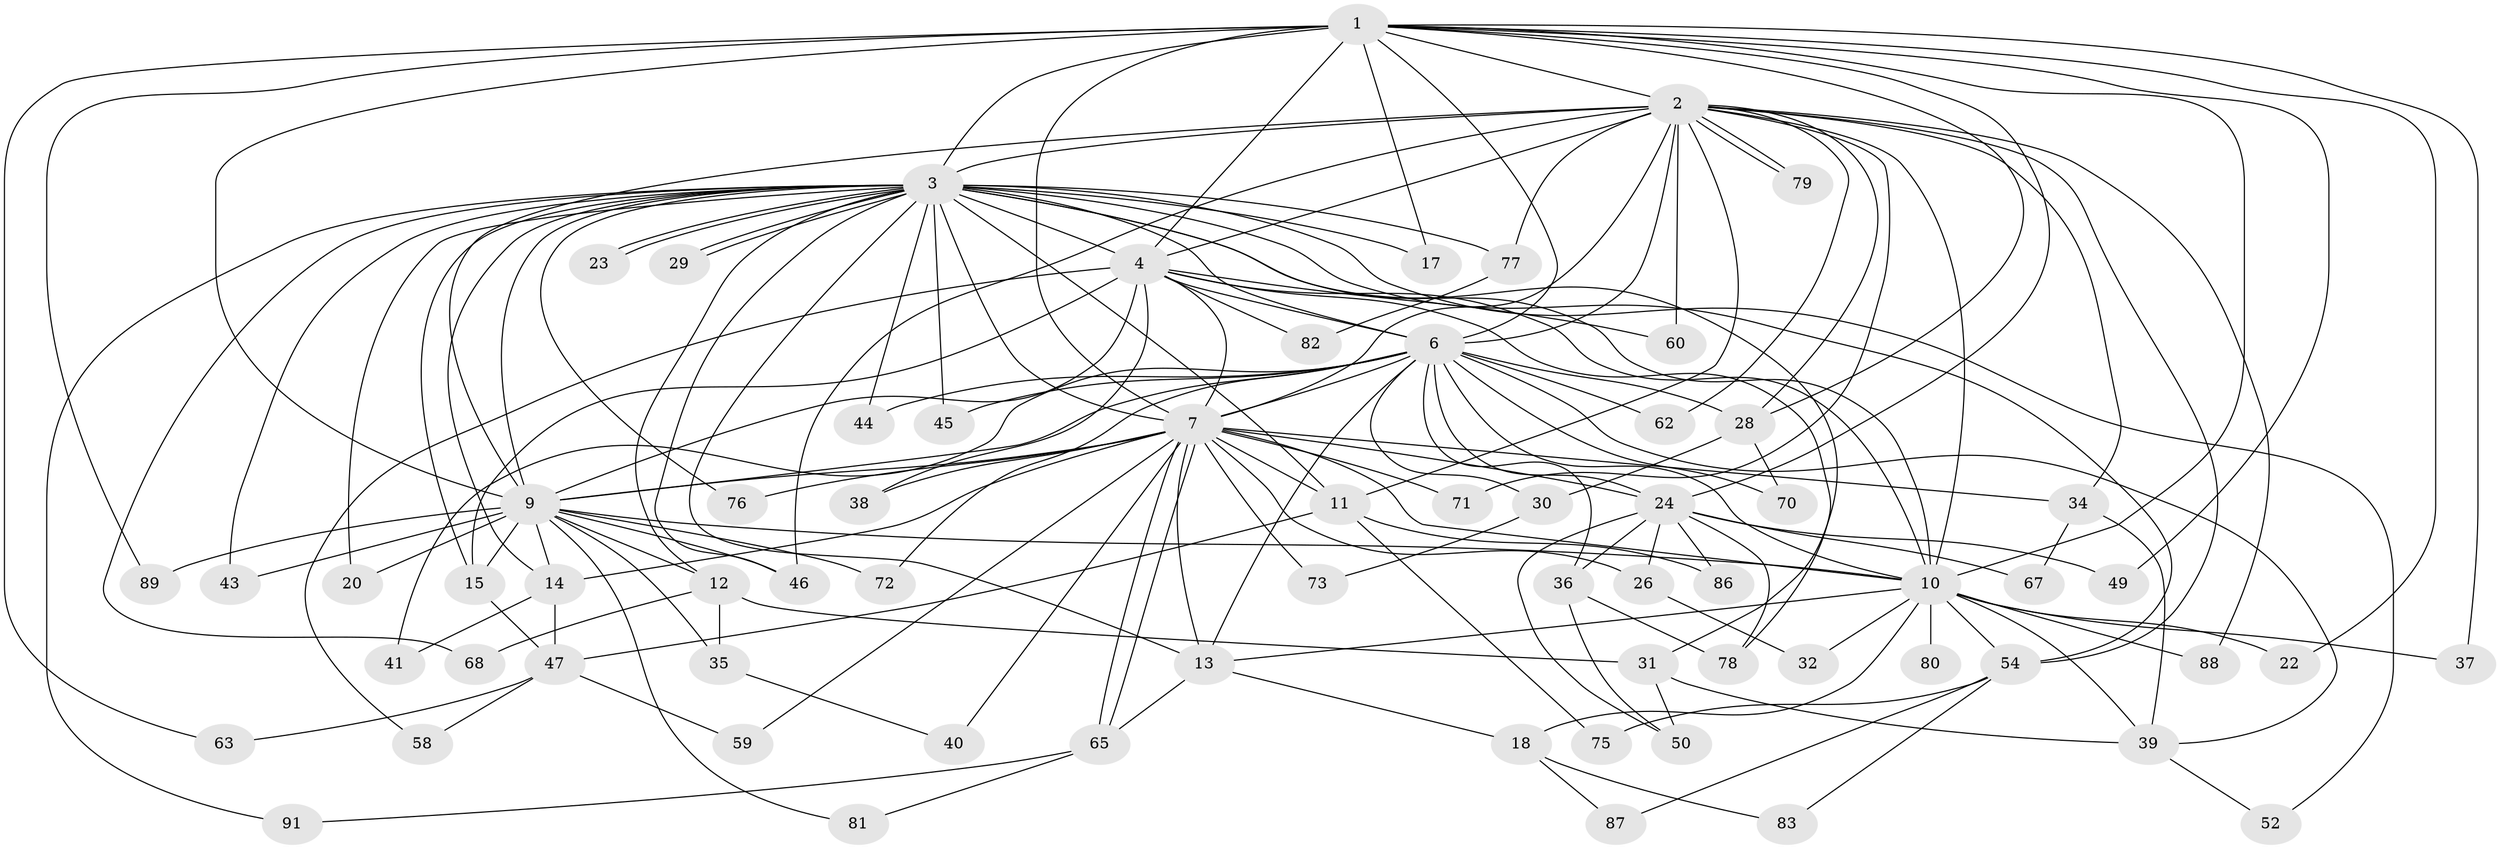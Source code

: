 // original degree distribution, {18: 0.02197802197802198, 22: 0.01098901098901099, 23: 0.02197802197802198, 16: 0.01098901098901099, 17: 0.01098901098901099, 19: 0.01098901098901099, 13: 0.01098901098901099, 21: 0.01098901098901099, 5: 0.0989010989010989, 3: 0.17582417582417584, 2: 0.5384615384615384, 4: 0.06593406593406594, 9: 0.01098901098901099}
// Generated by graph-tools (version 1.1) at 2025/41/03/06/25 10:41:40]
// undirected, 68 vertices, 162 edges
graph export_dot {
graph [start="1"]
  node [color=gray90,style=filled];
  1 [super="+84"];
  2 [super="+33"];
  3 [super="+5"];
  4 [super="+55"];
  6 [super="+25"];
  7 [super="+8"];
  9 [super="+64"];
  10 [super="+74"];
  11 [super="+56"];
  12;
  13 [super="+16"];
  14 [super="+21"];
  15 [super="+42"];
  17;
  18 [super="+19"];
  20;
  22;
  23;
  24 [super="+27"];
  26;
  28 [super="+61"];
  29;
  30;
  31;
  32;
  34 [super="+51"];
  35;
  36;
  37;
  38;
  39 [super="+85"];
  40;
  41;
  43;
  44;
  45;
  46 [super="+48"];
  47 [super="+53"];
  49;
  50 [super="+57"];
  52;
  54 [super="+66"];
  58;
  59;
  60;
  62;
  63;
  65 [super="+69"];
  67;
  68;
  70;
  71;
  72;
  73;
  75;
  76;
  77;
  78 [super="+90"];
  79;
  80;
  81;
  82;
  83;
  86;
  87;
  88;
  89;
  91;
  1 -- 2;
  1 -- 3 [weight=2];
  1 -- 4 [weight=2];
  1 -- 6;
  1 -- 7 [weight=2];
  1 -- 9;
  1 -- 10;
  1 -- 17;
  1 -- 22;
  1 -- 28;
  1 -- 37;
  1 -- 49;
  1 -- 63;
  1 -- 89;
  1 -- 24;
  2 -- 3 [weight=2];
  2 -- 4;
  2 -- 6;
  2 -- 7 [weight=2];
  2 -- 9 [weight=2];
  2 -- 10;
  2 -- 28;
  2 -- 34;
  2 -- 46;
  2 -- 60;
  2 -- 62;
  2 -- 71;
  2 -- 77;
  2 -- 79;
  2 -- 79;
  2 -- 88;
  2 -- 11;
  2 -- 54;
  3 -- 4 [weight=2];
  3 -- 6 [weight=2];
  3 -- 7 [weight=4];
  3 -- 9 [weight=2];
  3 -- 10 [weight=2];
  3 -- 11;
  3 -- 13;
  3 -- 23;
  3 -- 23;
  3 -- 29;
  3 -- 29;
  3 -- 31;
  3 -- 43;
  3 -- 52;
  3 -- 54;
  3 -- 68;
  3 -- 76;
  3 -- 12;
  3 -- 77;
  3 -- 15;
  3 -- 17;
  3 -- 20;
  3 -- 91;
  3 -- 44;
  3 -- 45;
  3 -- 14;
  3 -- 46;
  4 -- 6;
  4 -- 7 [weight=2];
  4 -- 9;
  4 -- 10;
  4 -- 38;
  4 -- 58;
  4 -- 60;
  4 -- 82;
  4 -- 15;
  4 -- 78;
  6 -- 7 [weight=2];
  6 -- 9;
  6 -- 10;
  6 -- 24;
  6 -- 30;
  6 -- 36;
  6 -- 39;
  6 -- 44;
  6 -- 62;
  6 -- 70;
  6 -- 45;
  6 -- 72;
  6 -- 41;
  6 -- 13;
  6 -- 28;
  7 -- 9 [weight=2];
  7 -- 10 [weight=2];
  7 -- 11;
  7 -- 24;
  7 -- 34;
  7 -- 38;
  7 -- 40;
  7 -- 59;
  7 -- 65;
  7 -- 65;
  7 -- 73;
  7 -- 76;
  7 -- 71;
  7 -- 14;
  7 -- 26;
  7 -- 13;
  9 -- 10 [weight=3];
  9 -- 12;
  9 -- 14;
  9 -- 15 [weight=2];
  9 -- 20;
  9 -- 35;
  9 -- 43;
  9 -- 46;
  9 -- 72;
  9 -- 81;
  9 -- 89;
  10 -- 13;
  10 -- 18 [weight=2];
  10 -- 22;
  10 -- 32;
  10 -- 37;
  10 -- 39;
  10 -- 54;
  10 -- 80 [weight=2];
  10 -- 88;
  11 -- 47;
  11 -- 75;
  11 -- 86;
  12 -- 31;
  12 -- 35;
  12 -- 68;
  13 -- 18;
  13 -- 65;
  14 -- 41;
  14 -- 47;
  15 -- 47;
  18 -- 83;
  18 -- 87;
  24 -- 26;
  24 -- 36;
  24 -- 49;
  24 -- 50;
  24 -- 67;
  24 -- 86;
  24 -- 78;
  26 -- 32;
  28 -- 30;
  28 -- 70;
  30 -- 73;
  31 -- 50;
  31 -- 39;
  34 -- 67;
  34 -- 39;
  35 -- 40;
  36 -- 78;
  36 -- 50;
  39 -- 52;
  47 -- 59;
  47 -- 63;
  47 -- 58;
  54 -- 75;
  54 -- 83;
  54 -- 87;
  65 -- 81;
  65 -- 91;
  77 -- 82;
}
